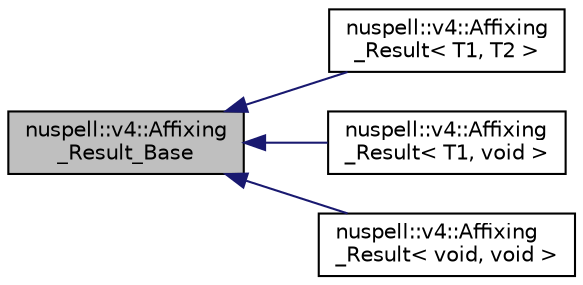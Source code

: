 digraph "nuspell::v4::Affixing_Result_Base"
{
 // LATEX_PDF_SIZE
  edge [fontname="Helvetica",fontsize="10",labelfontname="Helvetica",labelfontsize="10"];
  node [fontname="Helvetica",fontsize="10",shape=record];
  rankdir="LR";
  Node1 [label="nuspell::v4::Affixing\l_Result_Base",height=0.2,width=0.4,color="black", fillcolor="grey75", style="filled", fontcolor="black",tooltip=" "];
  Node1 -> Node2 [dir="back",color="midnightblue",fontsize="10",style="solid",fontname="Helvetica"];
  Node2 [label="nuspell::v4::Affixing\l_Result\< T1, T2 \>",height=0.2,width=0.4,color="black", fillcolor="white", style="filled",URL="$structnuspell_1_1v4_1_1_affixing___result.html",tooltip=" "];
  Node1 -> Node3 [dir="back",color="midnightblue",fontsize="10",style="solid",fontname="Helvetica"];
  Node3 [label="nuspell::v4::Affixing\l_Result\< T1, void \>",height=0.2,width=0.4,color="black", fillcolor="white", style="filled",URL="$structnuspell_1_1v4_1_1_affixing___result_3_01_t1_00_01void_01_4.html",tooltip=" "];
  Node1 -> Node4 [dir="back",color="midnightblue",fontsize="10",style="solid",fontname="Helvetica"];
  Node4 [label="nuspell::v4::Affixing\l_Result\< void, void \>",height=0.2,width=0.4,color="black", fillcolor="white", style="filled",URL="$structnuspell_1_1v4_1_1_affixing___result_3_01void_00_01void_01_4.html",tooltip=" "];
}
